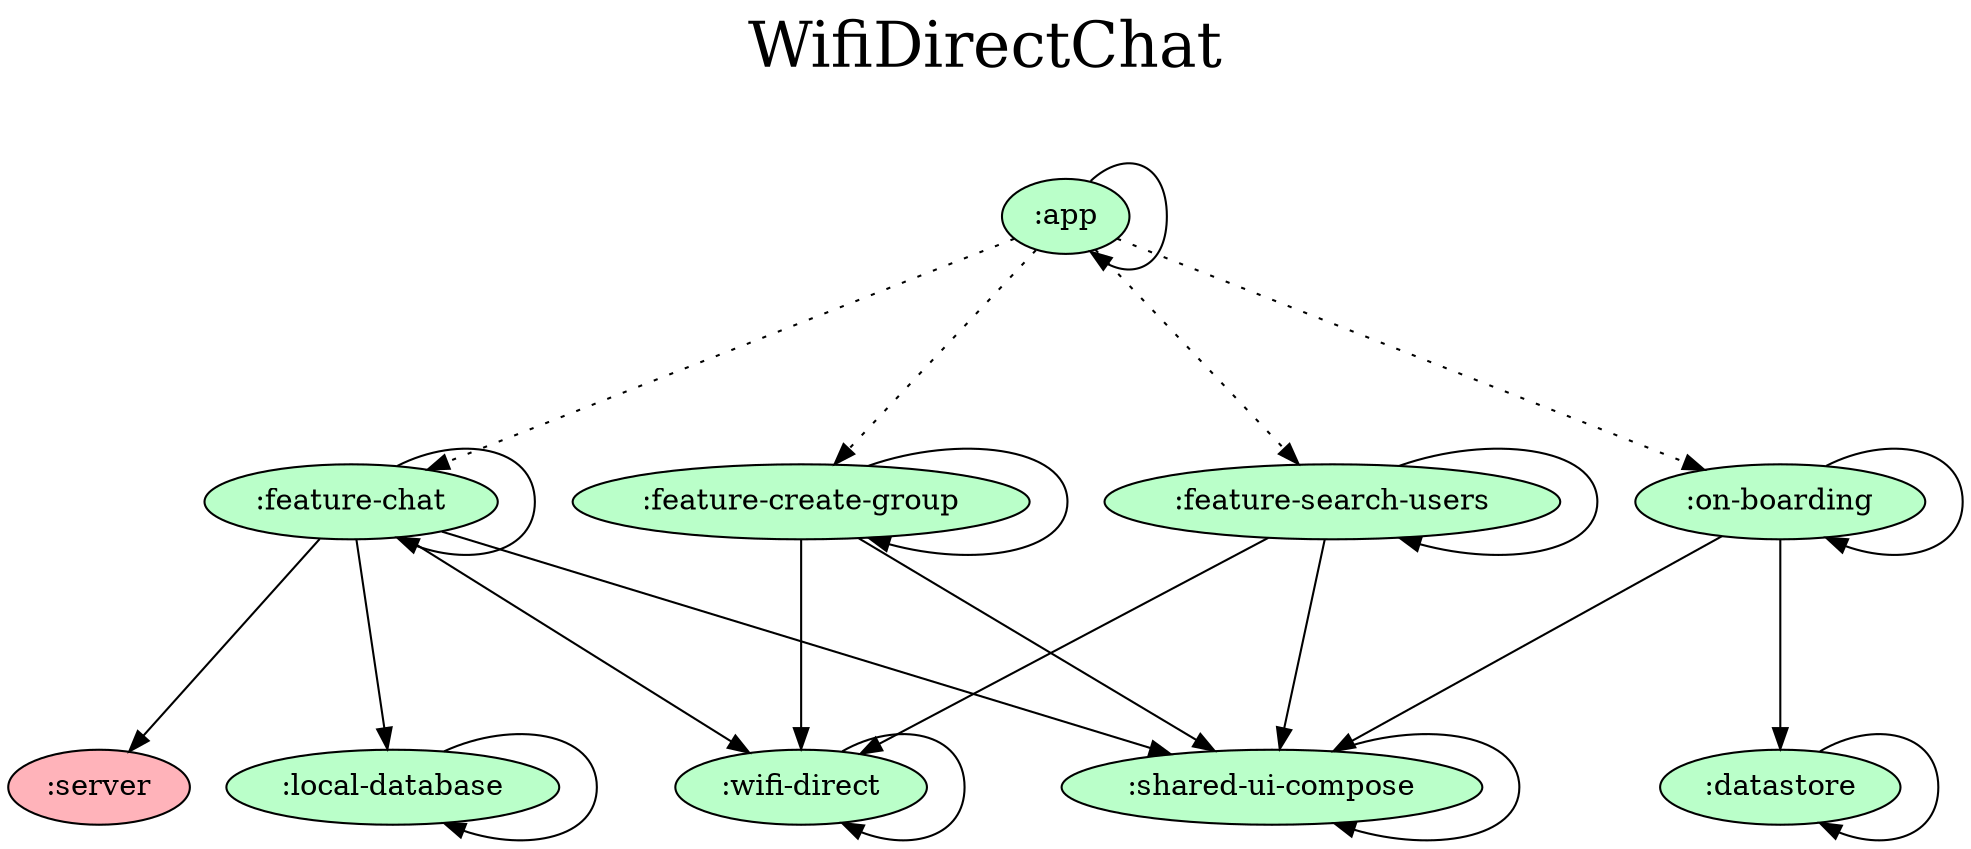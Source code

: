digraph {
  graph [label="WifiDirectChat\n ",labelloc=t,fontsize=30,ranksep=1.4];
  node [style=filled, fillcolor="#bbbbbb"];
  rankdir=TB;

  # Projects

  ":app" [fillcolor="#baffc9"];
  ":datastore" [fillcolor="#baffc9"];
  ":feature-chat" [fillcolor="#baffc9"];
  ":feature-create-group" [fillcolor="#baffc9"];
  ":feature-search-users" [fillcolor="#baffc9"];
  ":local-database" [fillcolor="#baffc9"];
  ":on-boarding" [fillcolor="#baffc9"];
  ":server" [fillcolor="#ffb3ba"];
  ":shared-ui-compose" [fillcolor="#baffc9"];
  ":wifi-direct" [fillcolor="#baffc9"];

  {rank = same;}

  # Dependencies

  ":app" -> ":app"
  ":app" -> ":on-boarding" [style=dotted]
  ":app" -> ":feature-search-users" [style=dotted]
  ":app" -> ":feature-create-group" [style=dotted]
  ":app" -> ":feature-chat" [style=dotted]
  ":shared-ui-compose" -> ":shared-ui-compose"
  ":feature-create-group" -> ":shared-ui-compose"
  ":feature-create-group" -> ":wifi-direct"
  ":feature-create-group" -> ":feature-create-group"
  ":feature-chat" -> ":shared-ui-compose"
  ":feature-chat" -> ":wifi-direct"
  ":feature-chat" -> ":server"
  ":feature-chat" -> ":local-database"
  ":feature-chat" -> ":feature-chat"
  ":datastore" -> ":datastore"
  ":feature-search-users" -> ":shared-ui-compose"
  ":feature-search-users" -> ":wifi-direct"
  ":feature-search-users" -> ":feature-search-users"
  ":on-boarding" -> ":shared-ui-compose"
  ":on-boarding" -> ":datastore"
  ":on-boarding" -> ":on-boarding"
  ":wifi-direct" -> ":wifi-direct"
  ":local-database" -> ":local-database"
}
